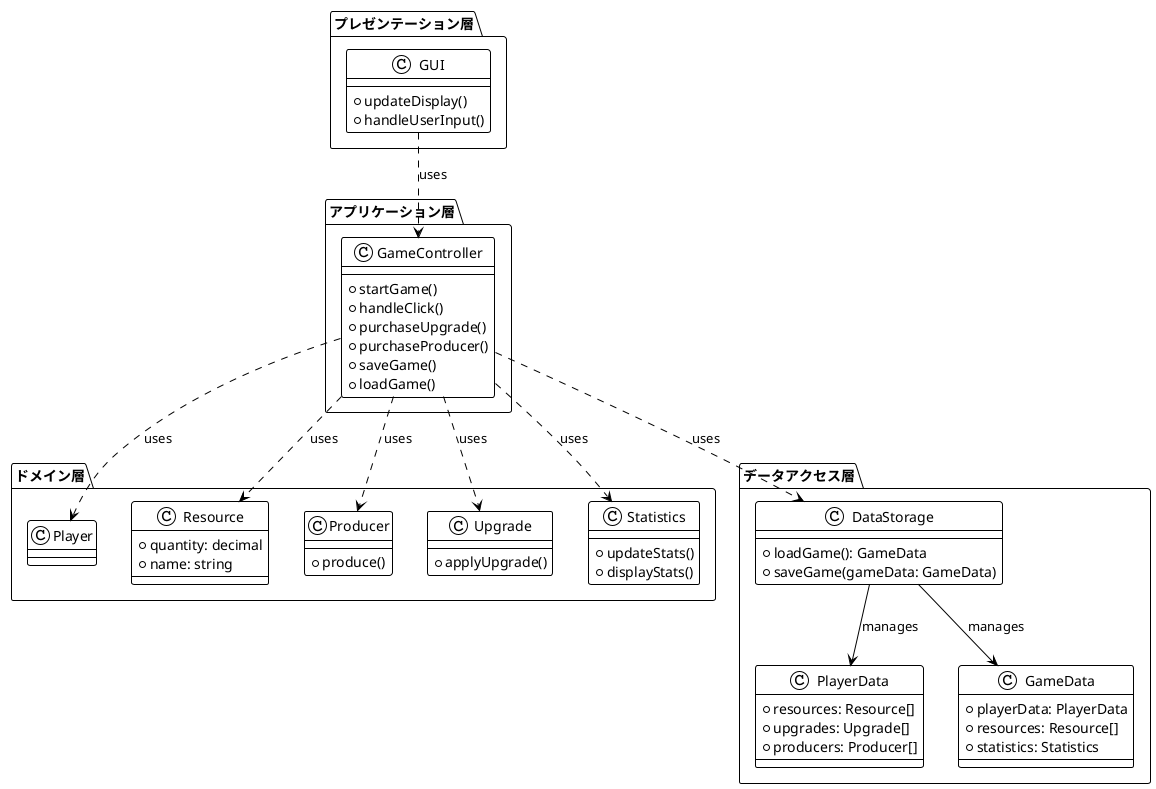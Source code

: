@startuml
!theme plain

package "プレゼンテーション層" {
  class GUI {
    +updateDisplay()
    +handleUserInput()
  }
}

package "アプリケーション層" {
  class GameController {
    +startGame()
    +handleClick()
    +purchaseUpgrade()
    +purchaseProducer()
    +saveGame()
    +loadGame()
  }
}

package "ドメイン層" {
  class Player {
  }

  class Resource {
    +quantity: decimal
    +name: string
  }
  
  class Producer {
    +produce()
  }

  class Upgrade {
    +applyUpgrade()
  }

  class Statistics {
    +updateStats()
    +displayStats()
  }
}

package "データアクセス層" {
  class DataStorage {
    +loadGame(): GameData
    +saveGame(gameData: GameData)
  }
  class PlayerData {
    +resources: Resource[]
    +upgrades: Upgrade[]
    +producers: Producer[]
  }
  class GameData {
    +playerData: PlayerData
    +resources: Resource[]
    +statistics: Statistics
  }
}

GUI ..> GameController : uses
GameController ..> Player : uses
GameController ..> Resource : uses
GameController ..> Producer : uses
GameController ..> Upgrade : uses
GameController ..> Statistics : uses
GameController ..> DataStorage : uses
DataStorage --> PlayerData : manages
DataStorage --> GameData : manages

@enduml
